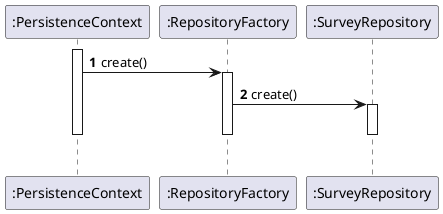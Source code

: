 @startuml
autonumber
'hide footbox


participant ":PersistenceContext" as PC
participant ":RepositoryFactory" as RF
participant ":SurveyRepository" as AR


activate PC
PC -> RF : create()
activate RF
RF -> AR : create()
activate AR
deactivate AR
deactivate RF
|||
deactivate PC
@enduml